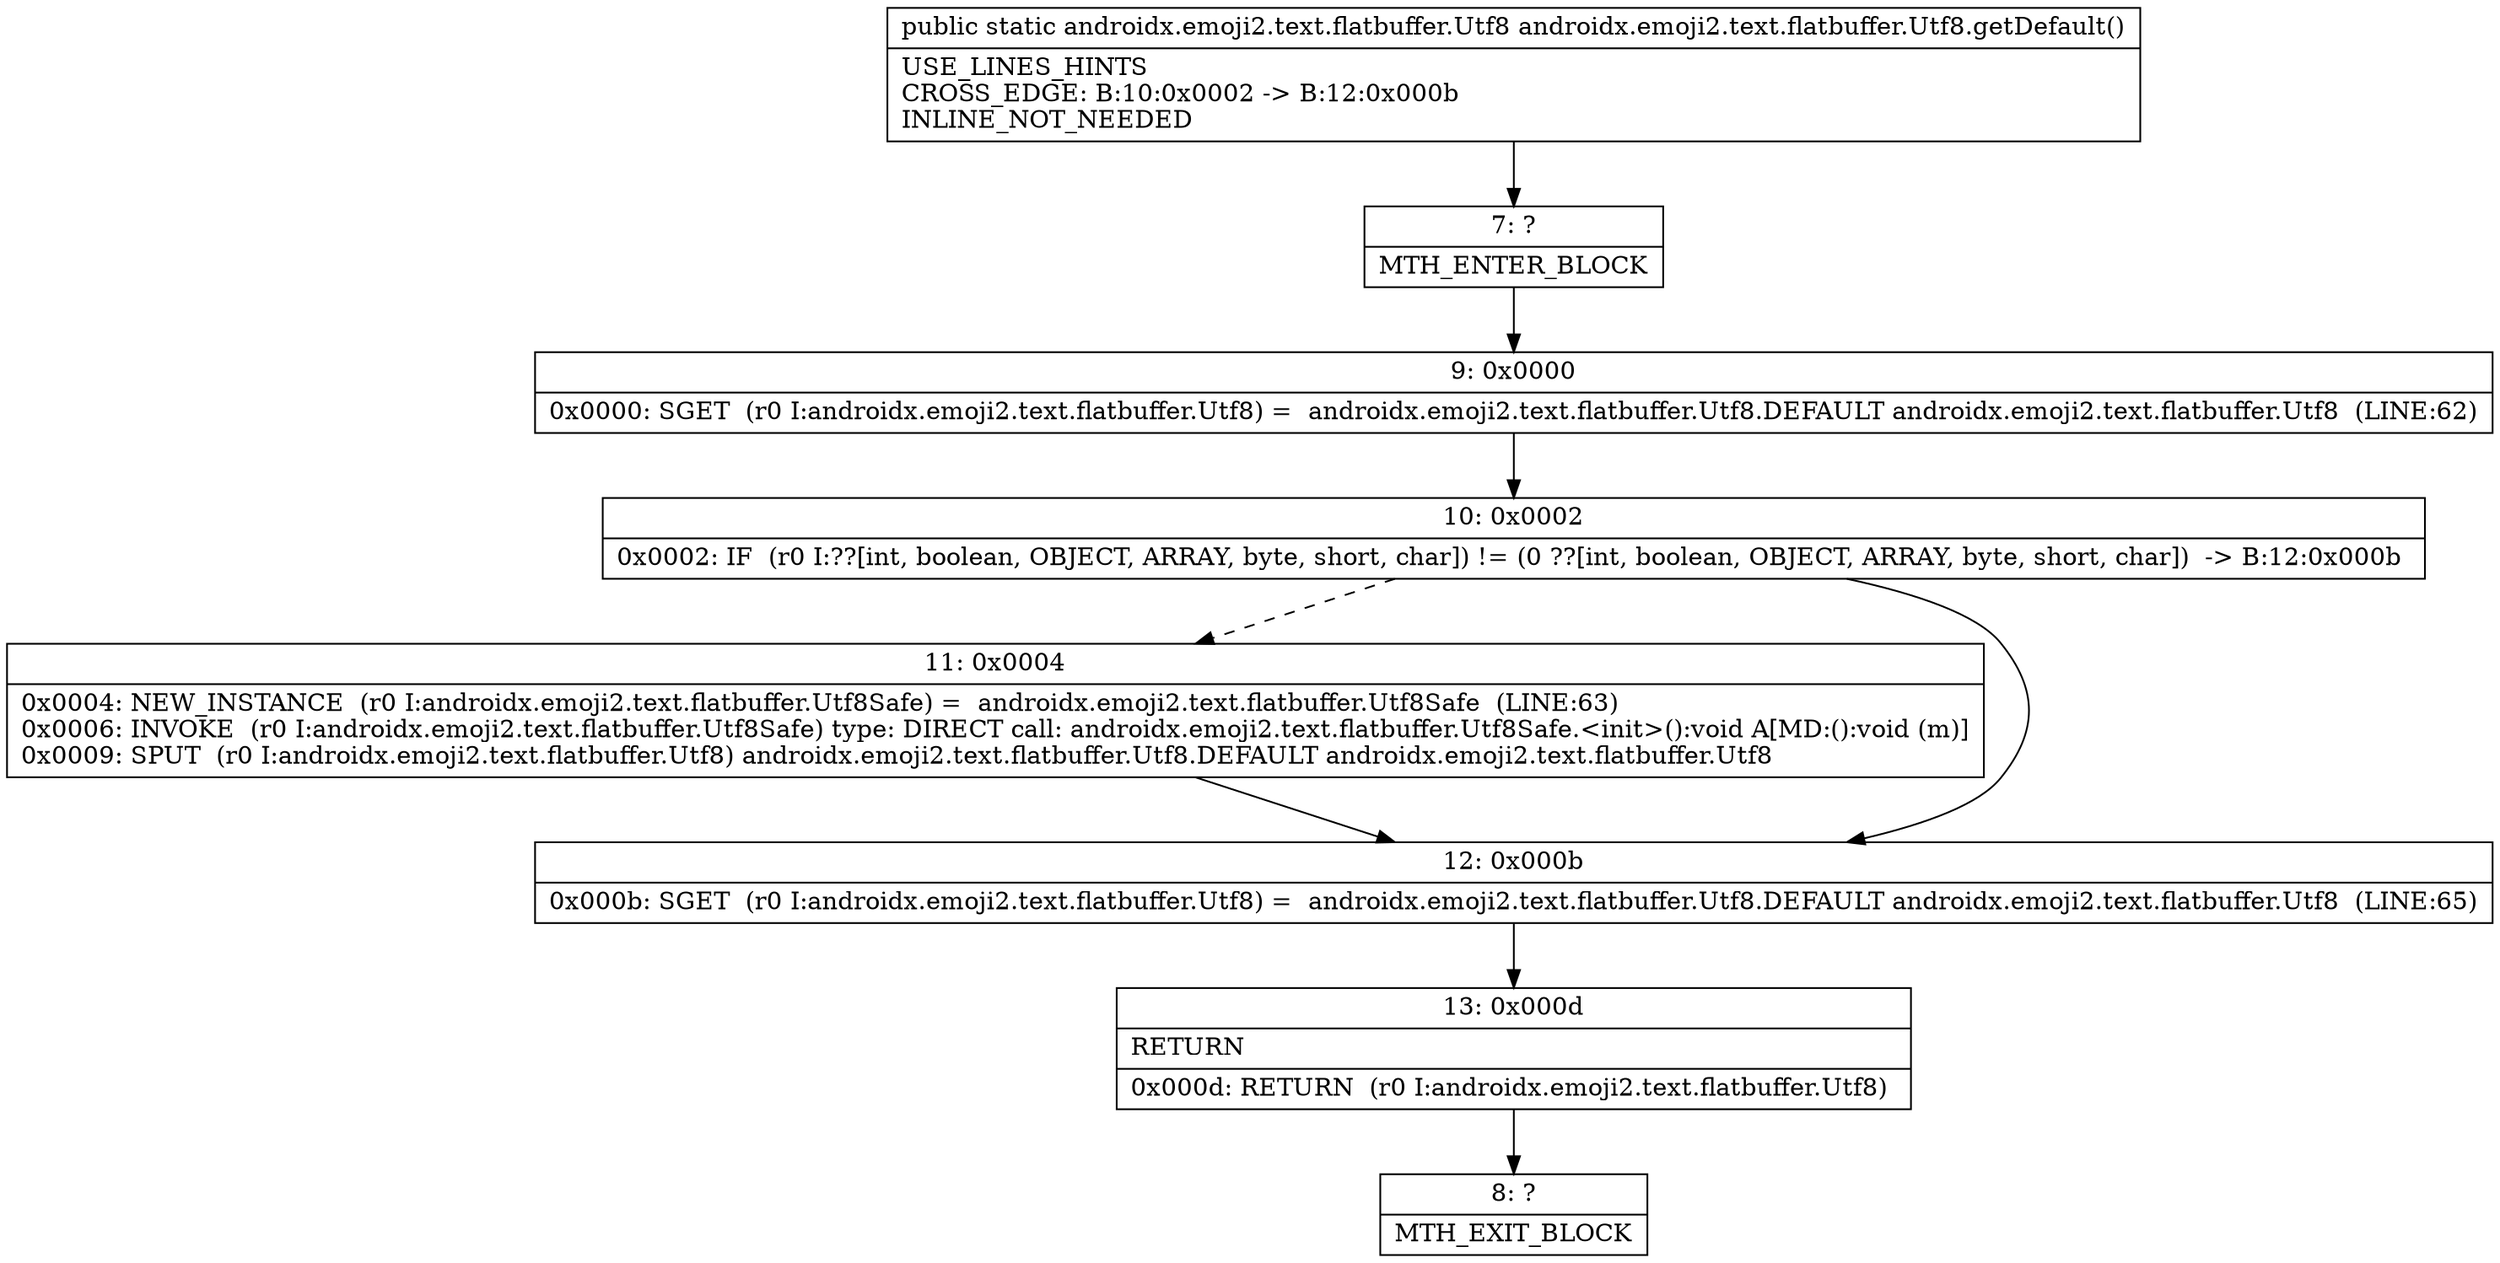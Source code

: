 digraph "CFG forandroidx.emoji2.text.flatbuffer.Utf8.getDefault()Landroidx\/emoji2\/text\/flatbuffer\/Utf8;" {
Node_7 [shape=record,label="{7\:\ ?|MTH_ENTER_BLOCK\l}"];
Node_9 [shape=record,label="{9\:\ 0x0000|0x0000: SGET  (r0 I:androidx.emoji2.text.flatbuffer.Utf8) =  androidx.emoji2.text.flatbuffer.Utf8.DEFAULT androidx.emoji2.text.flatbuffer.Utf8  (LINE:62)\l}"];
Node_10 [shape=record,label="{10\:\ 0x0002|0x0002: IF  (r0 I:??[int, boolean, OBJECT, ARRAY, byte, short, char]) != (0 ??[int, boolean, OBJECT, ARRAY, byte, short, char])  \-\> B:12:0x000b \l}"];
Node_11 [shape=record,label="{11\:\ 0x0004|0x0004: NEW_INSTANCE  (r0 I:androidx.emoji2.text.flatbuffer.Utf8Safe) =  androidx.emoji2.text.flatbuffer.Utf8Safe  (LINE:63)\l0x0006: INVOKE  (r0 I:androidx.emoji2.text.flatbuffer.Utf8Safe) type: DIRECT call: androidx.emoji2.text.flatbuffer.Utf8Safe.\<init\>():void A[MD:():void (m)]\l0x0009: SPUT  (r0 I:androidx.emoji2.text.flatbuffer.Utf8) androidx.emoji2.text.flatbuffer.Utf8.DEFAULT androidx.emoji2.text.flatbuffer.Utf8 \l}"];
Node_12 [shape=record,label="{12\:\ 0x000b|0x000b: SGET  (r0 I:androidx.emoji2.text.flatbuffer.Utf8) =  androidx.emoji2.text.flatbuffer.Utf8.DEFAULT androidx.emoji2.text.flatbuffer.Utf8  (LINE:65)\l}"];
Node_13 [shape=record,label="{13\:\ 0x000d|RETURN\l|0x000d: RETURN  (r0 I:androidx.emoji2.text.flatbuffer.Utf8) \l}"];
Node_8 [shape=record,label="{8\:\ ?|MTH_EXIT_BLOCK\l}"];
MethodNode[shape=record,label="{public static androidx.emoji2.text.flatbuffer.Utf8 androidx.emoji2.text.flatbuffer.Utf8.getDefault()  | USE_LINES_HINTS\lCROSS_EDGE: B:10:0x0002 \-\> B:12:0x000b\lINLINE_NOT_NEEDED\l}"];
MethodNode -> Node_7;Node_7 -> Node_9;
Node_9 -> Node_10;
Node_10 -> Node_11[style=dashed];
Node_10 -> Node_12;
Node_11 -> Node_12;
Node_12 -> Node_13;
Node_13 -> Node_8;
}

